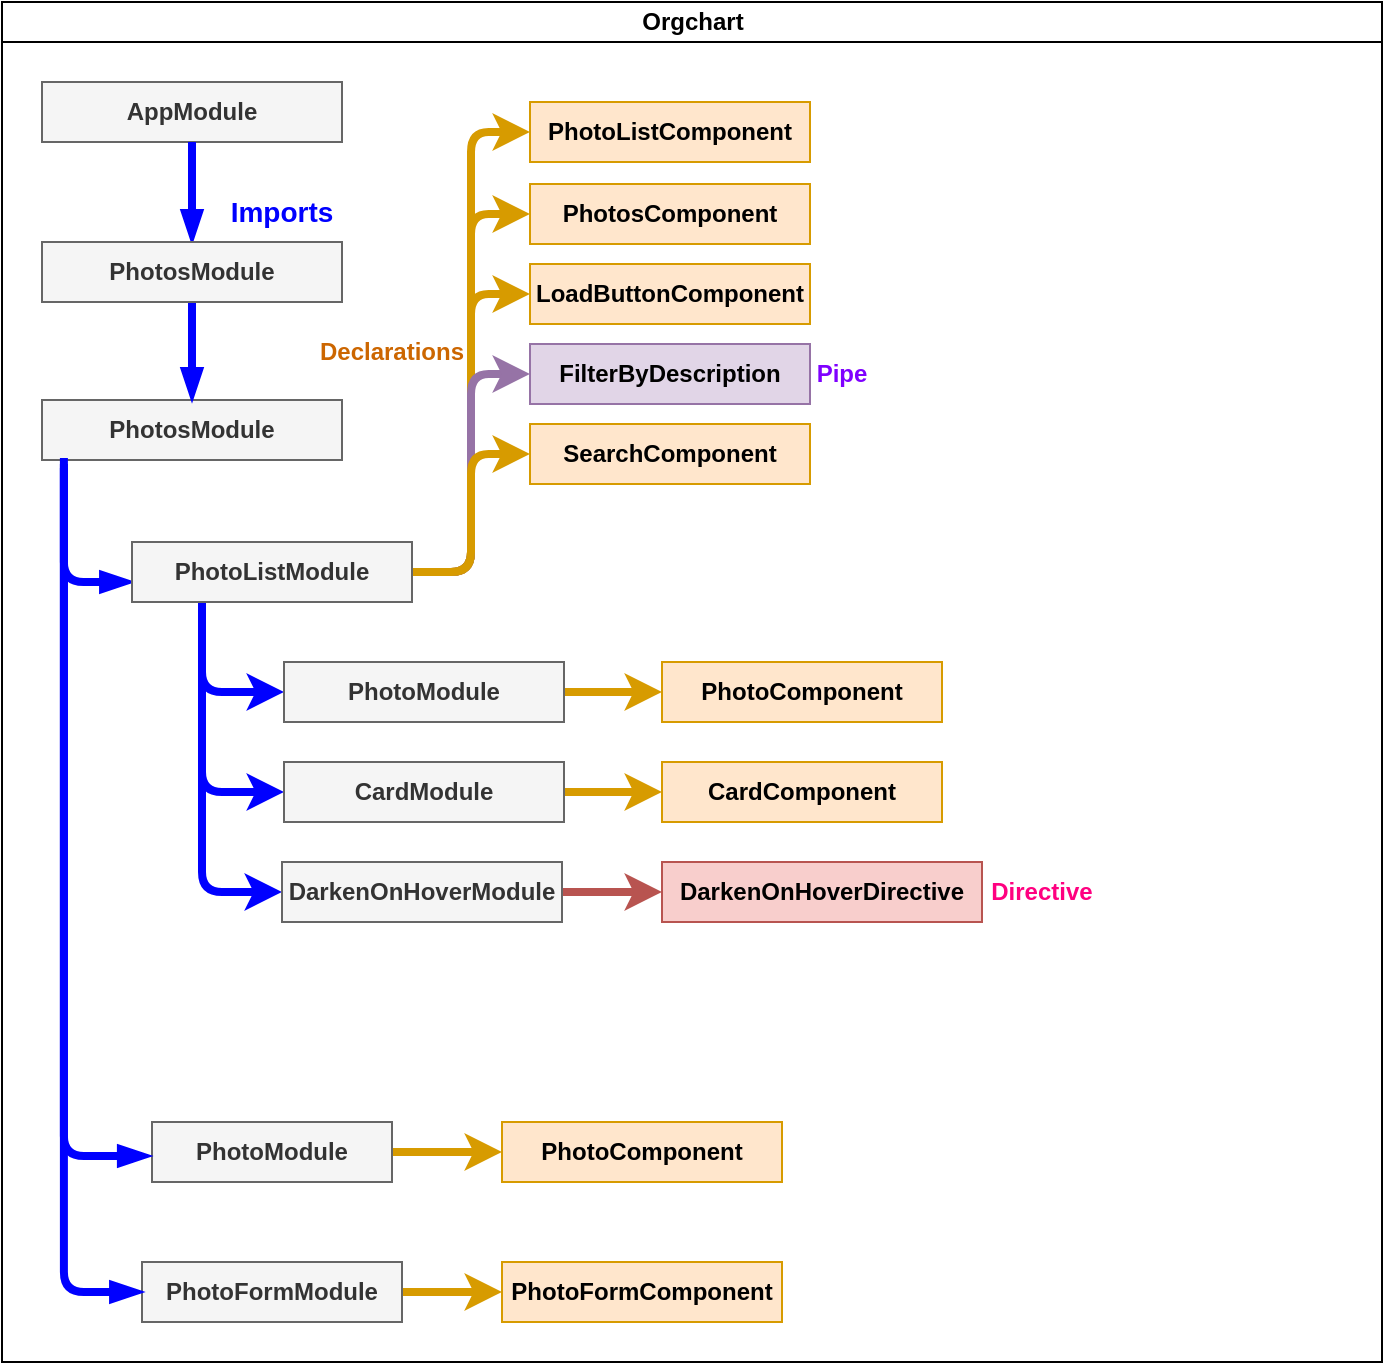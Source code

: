 <mxfile version="20.0.1" type="device"><diagram id="prtHgNgQTEPvFCAcTncT" name="Page-1"><mxGraphModel dx="1422" dy="780" grid="1" gridSize="10" guides="1" tooltips="1" connect="1" arrows="1" fold="1" page="1" pageScale="1" pageWidth="827" pageHeight="1169" math="0" shadow="0"><root><mxCell id="0"/><mxCell id="1" parent="0"/><mxCell id="dNxyNK7c78bLwvsdeMH5-11" value="Orgchart" style="swimlane;html=1;startSize=20;horizontal=1;containerType=tree;glass=0;swimlaneLine=1;align=center;" parent="1" vertex="1"><mxGeometry x="50" y="30" width="690" height="680" as="geometry"/></mxCell><UserObject label="AppModule" name="Tessa Miller" position="CFO" location="Office 1" email="me@example.com" placeholders="1" id="dNxyNK7c78bLwvsdeMH5-12"><mxCell style="label;whiteSpace=wrap;html=1;rounded=0;glass=0;treeMoving=1;treeFolding=1;spacingLeft=0;align=center;fillColor=#f5f5f5;fontColor=#333333;strokeColor=#666666;" parent="dNxyNK7c78bLwvsdeMH5-11" vertex="1"><mxGeometry x="20" y="40" width="150" height="30" as="geometry"/></mxCell></UserObject><mxCell id="dNxyNK7c78bLwvsdeMH5-17" value="" style="endArrow=blockThin;endFill=1;fontSize=11;edgeStyle=elbowEdgeStyle;elbow=vertical;rounded=1;fillColor=#dae8fc;strokeColor=#0000FF;strokeWidth=4;" parent="dNxyNK7c78bLwvsdeMH5-11" source="dNxyNK7c78bLwvsdeMH5-12" target="cMQ2Vm_R8ZotL0pv40IF-5" edge="1"><mxGeometry relative="1" as="geometry"/></mxCell><UserObject label="PhotosModule" name="Alison Donovan" position="System Admin" location="Office 3" email="me@example.com" placeholders="1" id="dNxyNK7c78bLwvsdeMH5-18"><mxCell style="label;rounded=0;glass=0;align=center;whiteSpace=wrap;html=1;spacingLeft=0;fillColor=#f5f5f5;fontColor=#333333;strokeColor=#666666;" parent="dNxyNK7c78bLwvsdeMH5-11" vertex="1"><mxGeometry x="20" y="199" width="150" height="30" as="geometry"/></mxCell></UserObject><mxCell id="cMQ2Vm_R8ZotL0pv40IF-3" value="&lt;font style=&quot;font-size: 14px;&quot;&gt;&lt;b&gt;&lt;font style=&quot;font-size: 14px;&quot; color=&quot;#0000FF&quot;&gt;Imports&lt;/font&gt;&lt;/b&gt;&lt;/font&gt;" style="text;html=1;strokeColor=none;fillColor=none;align=center;verticalAlign=middle;whiteSpace=wrap;rounded=0;" vertex="1" parent="dNxyNK7c78bLwvsdeMH5-11"><mxGeometry x="110" y="90" width="60" height="30" as="geometry"/></mxCell><mxCell id="cMQ2Vm_R8ZotL0pv40IF-4" value="" style="endArrow=blockThin;endFill=1;fontSize=11;edgeStyle=elbowEdgeStyle;elbow=vertical;rounded=1;fillColor=#dae8fc;strokeColor=#0000FF;strokeWidth=4;" edge="1" target="dNxyNK7c78bLwvsdeMH5-18" source="cMQ2Vm_R8ZotL0pv40IF-5" parent="dNxyNK7c78bLwvsdeMH5-11"><mxGeometry relative="1" as="geometry"><mxPoint x="154" y="100" as="sourcePoint"/></mxGeometry></mxCell><UserObject label="PhotosModule" name="Alison Donovan" position="System Admin" location="Office 3" email="me@example.com" placeholders="1" id="cMQ2Vm_R8ZotL0pv40IF-5"><mxCell style="label;rounded=0;glass=0;align=center;whiteSpace=wrap;html=1;spacingLeft=0;fillColor=#f5f5f5;fontColor=#333333;strokeColor=#666666;" vertex="1" parent="dNxyNK7c78bLwvsdeMH5-11"><mxGeometry x="20" y="120" width="150" height="30" as="geometry"/></mxCell></UserObject><mxCell id="cMQ2Vm_R8ZotL0pv40IF-6" value="" style="endArrow=blockThin;endFill=1;fontSize=11;edgeStyle=elbowEdgeStyle;elbow=vertical;rounded=1;fillColor=#dae8fc;strokeColor=#0000FF;strokeWidth=4;exitX=0.073;exitY=1.133;exitDx=0;exitDy=0;exitPerimeter=0;" edge="1" parent="dNxyNK7c78bLwvsdeMH5-11" source="dNxyNK7c78bLwvsdeMH5-18" target="cMQ2Vm_R8ZotL0pv40IF-7"><mxGeometry relative="1" as="geometry"><mxPoint x="31" y="300" as="sourcePoint"/><mxPoint x="101" y="290" as="targetPoint"/><Array as="points"><mxPoint x="61" y="290"/></Array></mxGeometry></mxCell><mxCell id="cMQ2Vm_R8ZotL0pv40IF-32" style="edgeStyle=orthogonalEdgeStyle;rounded=1;orthogonalLoop=1;jettySize=auto;html=1;entryX=0;entryY=0.5;entryDx=0;entryDy=0;fontSize=12;fontColor=#CC6600;strokeColor=#d79b00;strokeWidth=4;fillColor=#ffe6cc;" edge="1" parent="dNxyNK7c78bLwvsdeMH5-11" source="cMQ2Vm_R8ZotL0pv40IF-7" target="cMQ2Vm_R8ZotL0pv40IF-27"><mxGeometry relative="1" as="geometry"/></mxCell><mxCell id="cMQ2Vm_R8ZotL0pv40IF-33" style="edgeStyle=orthogonalEdgeStyle;rounded=1;orthogonalLoop=1;jettySize=auto;html=1;entryX=0;entryY=0.5;entryDx=0;entryDy=0;fontSize=12;fontColor=#CC6600;strokeColor=#d79b00;strokeWidth=4;fillColor=#ffe6cc;" edge="1" parent="dNxyNK7c78bLwvsdeMH5-11" source="cMQ2Vm_R8ZotL0pv40IF-7" target="cMQ2Vm_R8ZotL0pv40IF-28"><mxGeometry relative="1" as="geometry"/></mxCell><mxCell id="cMQ2Vm_R8ZotL0pv40IF-34" style="edgeStyle=orthogonalEdgeStyle;rounded=1;orthogonalLoop=1;jettySize=auto;html=1;entryX=0;entryY=0.5;entryDx=0;entryDy=0;fontSize=12;fontColor=#CC6600;strokeColor=#d79b00;strokeWidth=4;fillColor=#ffe6cc;" edge="1" parent="dNxyNK7c78bLwvsdeMH5-11" source="cMQ2Vm_R8ZotL0pv40IF-7" target="cMQ2Vm_R8ZotL0pv40IF-29"><mxGeometry relative="1" as="geometry"/></mxCell><mxCell id="cMQ2Vm_R8ZotL0pv40IF-35" style="edgeStyle=orthogonalEdgeStyle;rounded=1;orthogonalLoop=1;jettySize=auto;html=1;entryX=0;entryY=0.5;entryDx=0;entryDy=0;fontSize=12;fontColor=#CC6600;strokeColor=#9673a6;strokeWidth=4;fillColor=#e1d5e7;" edge="1" parent="dNxyNK7c78bLwvsdeMH5-11" source="cMQ2Vm_R8ZotL0pv40IF-7" target="cMQ2Vm_R8ZotL0pv40IF-30"><mxGeometry relative="1" as="geometry"/></mxCell><mxCell id="cMQ2Vm_R8ZotL0pv40IF-36" style="edgeStyle=orthogonalEdgeStyle;rounded=1;orthogonalLoop=1;jettySize=auto;html=1;entryX=0;entryY=0.5;entryDx=0;entryDy=0;fontSize=12;fontColor=#CC6600;strokeColor=#d79b00;strokeWidth=4;fillColor=#ffe6cc;" edge="1" parent="dNxyNK7c78bLwvsdeMH5-11" source="cMQ2Vm_R8ZotL0pv40IF-7" target="cMQ2Vm_R8ZotL0pv40IF-31"><mxGeometry relative="1" as="geometry"/></mxCell><mxCell id="cMQ2Vm_R8ZotL0pv40IF-40" style="edgeStyle=orthogonalEdgeStyle;rounded=1;orthogonalLoop=1;jettySize=auto;html=1;exitX=0.25;exitY=1;exitDx=0;exitDy=0;entryX=0;entryY=0.5;entryDx=0;entryDy=0;fontSize=12;fontColor=#CC6600;strokeColor=#0000FF;strokeWidth=4;" edge="1" parent="dNxyNK7c78bLwvsdeMH5-11" source="cMQ2Vm_R8ZotL0pv40IF-7" target="cMQ2Vm_R8ZotL0pv40IF-38"><mxGeometry relative="1" as="geometry"/></mxCell><mxCell id="cMQ2Vm_R8ZotL0pv40IF-43" style="edgeStyle=orthogonalEdgeStyle;rounded=1;orthogonalLoop=1;jettySize=auto;html=1;exitX=0.25;exitY=1;exitDx=0;exitDy=0;entryX=0;entryY=0.5;entryDx=0;entryDy=0;fontSize=12;fontColor=#CC6600;strokeColor=#0000FF;strokeWidth=4;" edge="1" parent="dNxyNK7c78bLwvsdeMH5-11" source="cMQ2Vm_R8ZotL0pv40IF-7" target="cMQ2Vm_R8ZotL0pv40IF-41"><mxGeometry relative="1" as="geometry"/></mxCell><mxCell id="cMQ2Vm_R8ZotL0pv40IF-44" style="edgeStyle=orthogonalEdgeStyle;rounded=1;orthogonalLoop=1;jettySize=auto;html=1;exitX=0.25;exitY=1;exitDx=0;exitDy=0;entryX=0;entryY=0.5;entryDx=0;entryDy=0;fontSize=12;fontColor=#CC6600;strokeColor=#0000FF;strokeWidth=4;" edge="1" parent="dNxyNK7c78bLwvsdeMH5-11" source="cMQ2Vm_R8ZotL0pv40IF-7" target="cMQ2Vm_R8ZotL0pv40IF-42"><mxGeometry relative="1" as="geometry"/></mxCell><mxCell id="cMQ2Vm_R8ZotL0pv40IF-7" value="PhotoListModule" style="rounded=0;whiteSpace=wrap;html=1;fontSize=12;fontColor=#333333;fontStyle=1;fillColor=#f5f5f5;strokeColor=#666666;" vertex="1" parent="dNxyNK7c78bLwvsdeMH5-11"><mxGeometry x="65" y="270" width="140" height="30" as="geometry"/></mxCell><mxCell id="cMQ2Vm_R8ZotL0pv40IF-26" style="edgeStyle=orthogonalEdgeStyle;rounded=1;orthogonalLoop=1;jettySize=auto;html=1;entryX=0;entryY=0.5;entryDx=0;entryDy=0;fontSize=12;fontColor=#CC6600;strokeColor=#d79b00;strokeWidth=4;fillColor=#ffe6cc;" edge="1" parent="dNxyNK7c78bLwvsdeMH5-11" source="cMQ2Vm_R8ZotL0pv40IF-8" target="cMQ2Vm_R8ZotL0pv40IF-25"><mxGeometry relative="1" as="geometry"/></mxCell><mxCell id="cMQ2Vm_R8ZotL0pv40IF-8" value="&lt;b&gt;PhotoModule&lt;/b&gt;" style="rounded=0;whiteSpace=wrap;html=1;fontSize=12;fontColor=#333333;fillColor=#f5f5f5;strokeColor=#666666;" vertex="1" parent="dNxyNK7c78bLwvsdeMH5-11"><mxGeometry x="75" y="560" width="120" height="30" as="geometry"/></mxCell><mxCell id="cMQ2Vm_R8ZotL0pv40IF-24" style="edgeStyle=orthogonalEdgeStyle;rounded=1;orthogonalLoop=1;jettySize=auto;html=1;entryX=0;entryY=0.5;entryDx=0;entryDy=0;fontSize=12;fontColor=#CC6600;strokeColor=#d79b00;strokeWidth=4;fillColor=#ffe6cc;" edge="1" parent="dNxyNK7c78bLwvsdeMH5-11" source="cMQ2Vm_R8ZotL0pv40IF-9" target="cMQ2Vm_R8ZotL0pv40IF-18"><mxGeometry relative="1" as="geometry"/></mxCell><mxCell id="cMQ2Vm_R8ZotL0pv40IF-9" value="&lt;div&gt;&lt;b&gt;PhotoFormModule&lt;/b&gt;&lt;/div&gt;" style="rounded=0;whiteSpace=wrap;html=1;fontSize=12;fontColor=#333333;fillColor=#f5f5f5;strokeColor=#666666;" vertex="1" parent="dNxyNK7c78bLwvsdeMH5-11"><mxGeometry x="70" y="630" width="130" height="30" as="geometry"/></mxCell><mxCell id="cMQ2Vm_R8ZotL0pv40IF-10" value="" style="endArrow=blockThin;endFill=1;fontSize=11;edgeStyle=elbowEdgeStyle;elbow=vertical;rounded=1;fillColor=#dae8fc;strokeColor=#0000FF;strokeWidth=4;entryX=-0.009;entryY=0.55;entryDx=0;entryDy=0;entryPerimeter=0;exitX=0.073;exitY=0.967;exitDx=0;exitDy=0;exitPerimeter=0;" edge="1" parent="dNxyNK7c78bLwvsdeMH5-11" source="dNxyNK7c78bLwvsdeMH5-18" target="cMQ2Vm_R8ZotL0pv40IF-8"><mxGeometry relative="1" as="geometry"><mxPoint x="31" y="240" as="sourcePoint"/><mxPoint x="171" y="368" as="targetPoint"/><Array as="points"><mxPoint x="50" y="577"/></Array></mxGeometry></mxCell><mxCell id="cMQ2Vm_R8ZotL0pv40IF-14" value="" style="endArrow=blockThin;endFill=1;fontSize=11;edgeStyle=elbowEdgeStyle;elbow=vertical;rounded=1;fillColor=#dae8fc;strokeColor=#0000FF;strokeWidth=4;exitX=0.073;exitY=1.067;exitDx=0;exitDy=0;exitPerimeter=0;entryX=0;entryY=0.5;entryDx=0;entryDy=0;" edge="1" parent="dNxyNK7c78bLwvsdeMH5-11" source="dNxyNK7c78bLwvsdeMH5-18" target="cMQ2Vm_R8ZotL0pv40IF-9"><mxGeometry relative="1" as="geometry"><mxPoint x="41" y="239" as="sourcePoint"/><mxPoint x="80" y="439" as="targetPoint"/><Array as="points"><mxPoint x="40" y="645"/></Array></mxGeometry></mxCell><mxCell id="cMQ2Vm_R8ZotL0pv40IF-18" value="&lt;b&gt;PhotoFormComponent&lt;/b&gt;" style="rounded=0;whiteSpace=wrap;html=1;fontSize=12;fillColor=#ffe6cc;strokeColor=#d79b00;" vertex="1" parent="dNxyNK7c78bLwvsdeMH5-11"><mxGeometry x="250" y="630" width="140" height="30" as="geometry"/></mxCell><mxCell id="cMQ2Vm_R8ZotL0pv40IF-25" value="&lt;b&gt;PhotoComponent&lt;/b&gt;" style="rounded=0;whiteSpace=wrap;html=1;fontSize=12;fillColor=#ffe6cc;strokeColor=#d79b00;" vertex="1" parent="dNxyNK7c78bLwvsdeMH5-11"><mxGeometry x="250" y="560" width="140" height="30" as="geometry"/></mxCell><mxCell id="cMQ2Vm_R8ZotL0pv40IF-27" value="&lt;b&gt;PhotoListComponent&lt;/b&gt;" style="rounded=0;whiteSpace=wrap;html=1;fontSize=12;fillColor=#ffe6cc;strokeColor=#d79b00;" vertex="1" parent="dNxyNK7c78bLwvsdeMH5-11"><mxGeometry x="264" y="50" width="140" height="30" as="geometry"/></mxCell><mxCell id="cMQ2Vm_R8ZotL0pv40IF-28" value="&lt;b&gt;PhotosComponent&lt;/b&gt;" style="rounded=0;whiteSpace=wrap;html=1;fontSize=12;fillColor=#ffe6cc;strokeColor=#d79b00;" vertex="1" parent="dNxyNK7c78bLwvsdeMH5-11"><mxGeometry x="264" y="91" width="140" height="30" as="geometry"/></mxCell><mxCell id="cMQ2Vm_R8ZotL0pv40IF-29" value="&lt;b&gt;LoadButtonComponent&lt;/b&gt;" style="rounded=0;whiteSpace=wrap;html=1;fontSize=12;fillColor=#ffe6cc;strokeColor=#d79b00;" vertex="1" parent="dNxyNK7c78bLwvsdeMH5-11"><mxGeometry x="264" y="131" width="140" height="30" as="geometry"/></mxCell><mxCell id="cMQ2Vm_R8ZotL0pv40IF-30" value="&lt;b&gt;FilterByDescription&lt;/b&gt;" style="rounded=0;whiteSpace=wrap;html=1;fontSize=12;fillColor=#e1d5e7;strokeColor=#9673a6;" vertex="1" parent="dNxyNK7c78bLwvsdeMH5-11"><mxGeometry x="264" y="171" width="140" height="30" as="geometry"/></mxCell><mxCell id="cMQ2Vm_R8ZotL0pv40IF-31" value="&lt;b&gt;SearchComponent&lt;/b&gt;" style="rounded=0;whiteSpace=wrap;html=1;fontSize=12;fillColor=#ffe6cc;strokeColor=#d79b00;" vertex="1" parent="dNxyNK7c78bLwvsdeMH5-11"><mxGeometry x="264" y="211" width="140" height="30" as="geometry"/></mxCell><mxCell id="cMQ2Vm_R8ZotL0pv40IF-37" value="&lt;b&gt;Declarations&lt;/b&gt;" style="text;html=1;strokeColor=none;fillColor=none;align=center;verticalAlign=middle;whiteSpace=wrap;rounded=0;fontSize=12;fontColor=#CC6600;direction=north;" vertex="1" parent="dNxyNK7c78bLwvsdeMH5-11"><mxGeometry x="150" y="160" width="90" height="30" as="geometry"/></mxCell><mxCell id="cMQ2Vm_R8ZotL0pv40IF-46" style="edgeStyle=orthogonalEdgeStyle;rounded=1;orthogonalLoop=1;jettySize=auto;html=1;entryX=0;entryY=0.5;entryDx=0;entryDy=0;fontSize=12;fontColor=#CC6600;strokeColor=#d79b00;strokeWidth=4;fillColor=#ffe6cc;" edge="1" parent="dNxyNK7c78bLwvsdeMH5-11" source="cMQ2Vm_R8ZotL0pv40IF-38" target="cMQ2Vm_R8ZotL0pv40IF-45"><mxGeometry relative="1" as="geometry"/></mxCell><mxCell id="cMQ2Vm_R8ZotL0pv40IF-38" value="PhotoModule" style="rounded=0;whiteSpace=wrap;html=1;fontSize=12;fontColor=#333333;fontStyle=1;fillColor=#f5f5f5;strokeColor=#666666;" vertex="1" parent="dNxyNK7c78bLwvsdeMH5-11"><mxGeometry x="141" y="330" width="140" height="30" as="geometry"/></mxCell><mxCell id="cMQ2Vm_R8ZotL0pv40IF-48" style="edgeStyle=orthogonalEdgeStyle;rounded=1;orthogonalLoop=1;jettySize=auto;html=1;entryX=0;entryY=0.5;entryDx=0;entryDy=0;fontSize=12;fontColor=#CC6600;strokeColor=#d79b00;strokeWidth=4;fillColor=#ffe6cc;" edge="1" parent="dNxyNK7c78bLwvsdeMH5-11" source="cMQ2Vm_R8ZotL0pv40IF-41" target="cMQ2Vm_R8ZotL0pv40IF-47"><mxGeometry relative="1" as="geometry"/></mxCell><mxCell id="cMQ2Vm_R8ZotL0pv40IF-41" value="CardModule" style="rounded=0;whiteSpace=wrap;html=1;fontSize=12;fontColor=#333333;fontStyle=1;fillColor=#f5f5f5;strokeColor=#666666;" vertex="1" parent="dNxyNK7c78bLwvsdeMH5-11"><mxGeometry x="141" y="380" width="140" height="30" as="geometry"/></mxCell><mxCell id="cMQ2Vm_R8ZotL0pv40IF-50" style="edgeStyle=orthogonalEdgeStyle;rounded=1;orthogonalLoop=1;jettySize=auto;html=1;entryX=0;entryY=0.5;entryDx=0;entryDy=0;fontSize=12;fontColor=#CC6600;strokeColor=#b85450;strokeWidth=4;fillColor=#f8cecc;" edge="1" parent="dNxyNK7c78bLwvsdeMH5-11" source="cMQ2Vm_R8ZotL0pv40IF-42" target="cMQ2Vm_R8ZotL0pv40IF-49"><mxGeometry relative="1" as="geometry"/></mxCell><mxCell id="cMQ2Vm_R8ZotL0pv40IF-42" value="DarkenOnHoverModule" style="rounded=0;whiteSpace=wrap;html=1;fontSize=12;fontColor=#333333;fontStyle=1;fillColor=#f5f5f5;strokeColor=#666666;" vertex="1" parent="dNxyNK7c78bLwvsdeMH5-11"><mxGeometry x="140" y="430" width="140" height="30" as="geometry"/></mxCell><mxCell id="cMQ2Vm_R8ZotL0pv40IF-45" value="&lt;b&gt;PhotoComponent&lt;/b&gt;" style="rounded=0;whiteSpace=wrap;html=1;fontSize=12;fillColor=#ffe6cc;strokeColor=#d79b00;" vertex="1" parent="dNxyNK7c78bLwvsdeMH5-11"><mxGeometry x="330" y="330" width="140" height="30" as="geometry"/></mxCell><mxCell id="cMQ2Vm_R8ZotL0pv40IF-47" value="&lt;b&gt;CardComponent&lt;/b&gt;" style="rounded=0;whiteSpace=wrap;html=1;fontSize=12;fillColor=#ffe6cc;strokeColor=#d79b00;" vertex="1" parent="dNxyNK7c78bLwvsdeMH5-11"><mxGeometry x="330" y="380" width="140" height="30" as="geometry"/></mxCell><mxCell id="cMQ2Vm_R8ZotL0pv40IF-49" value="&lt;b&gt;DarkenOnHoverDirective&lt;/b&gt;" style="rounded=0;whiteSpace=wrap;html=1;fontSize=12;fillColor=#f8cecc;strokeColor=#b85450;" vertex="1" parent="dNxyNK7c78bLwvsdeMH5-11"><mxGeometry x="330" y="430" width="160" height="30" as="geometry"/></mxCell><mxCell id="cMQ2Vm_R8ZotL0pv40IF-51" value="&lt;font color=&quot;#7F00FF&quot;&gt;&lt;b&gt;Pipe&lt;/b&gt;&lt;/font&gt;" style="text;html=1;strokeColor=none;fillColor=none;align=center;verticalAlign=middle;whiteSpace=wrap;rounded=0;fontSize=12;fontColor=#CC6600;" vertex="1" parent="dNxyNK7c78bLwvsdeMH5-11"><mxGeometry x="390" y="171" width="60" height="30" as="geometry"/></mxCell><mxCell id="cMQ2Vm_R8ZotL0pv40IF-52" value="&lt;font color=&quot;#FF0080&quot;&gt;&lt;b&gt;Directive&lt;/b&gt;&lt;/font&gt;" style="text;html=1;strokeColor=none;fillColor=none;align=center;verticalAlign=middle;whiteSpace=wrap;rounded=0;fontSize=12;fontColor=#7F00FF;" vertex="1" parent="dNxyNK7c78bLwvsdeMH5-11"><mxGeometry x="490" y="430" width="60" height="30" as="geometry"/></mxCell></root></mxGraphModel></diagram></mxfile>